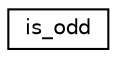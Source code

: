 digraph "Graphical Class Hierarchy"
{
  edge [fontname="Helvetica",fontsize="10",labelfontname="Helvetica",labelfontsize="10"];
  node [fontname="Helvetica",fontsize="10",shape=record];
  rankdir="LR";
  Node0 [label="is_odd",height=0.2,width=0.4,color="black", fillcolor="white", style="filled",URL="$structis__odd.html"];
}
